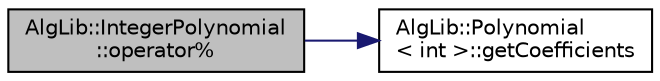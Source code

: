 digraph "AlgLib::IntegerPolynomial::operator%"
{
  edge [fontname="Helvetica",fontsize="10",labelfontname="Helvetica",labelfontsize="10"];
  node [fontname="Helvetica",fontsize="10",shape=record];
  rankdir="LR";
  Node1 [label="AlgLib::IntegerPolynomial\l::operator%",height=0.2,width=0.4,color="black", fillcolor="grey75", style="filled", fontcolor="black"];
  Node1 -> Node2 [color="midnightblue",fontsize="10",style="solid",fontname="Helvetica"];
  Node2 [label="AlgLib::Polynomial\l\< int \>::getCoefficients",height=0.2,width=0.4,color="black", fillcolor="white", style="filled",URL="$class_alg_lib_1_1_polynomial.html#a815ce4eb1ae0edbb6981baab2489b636"];
}

